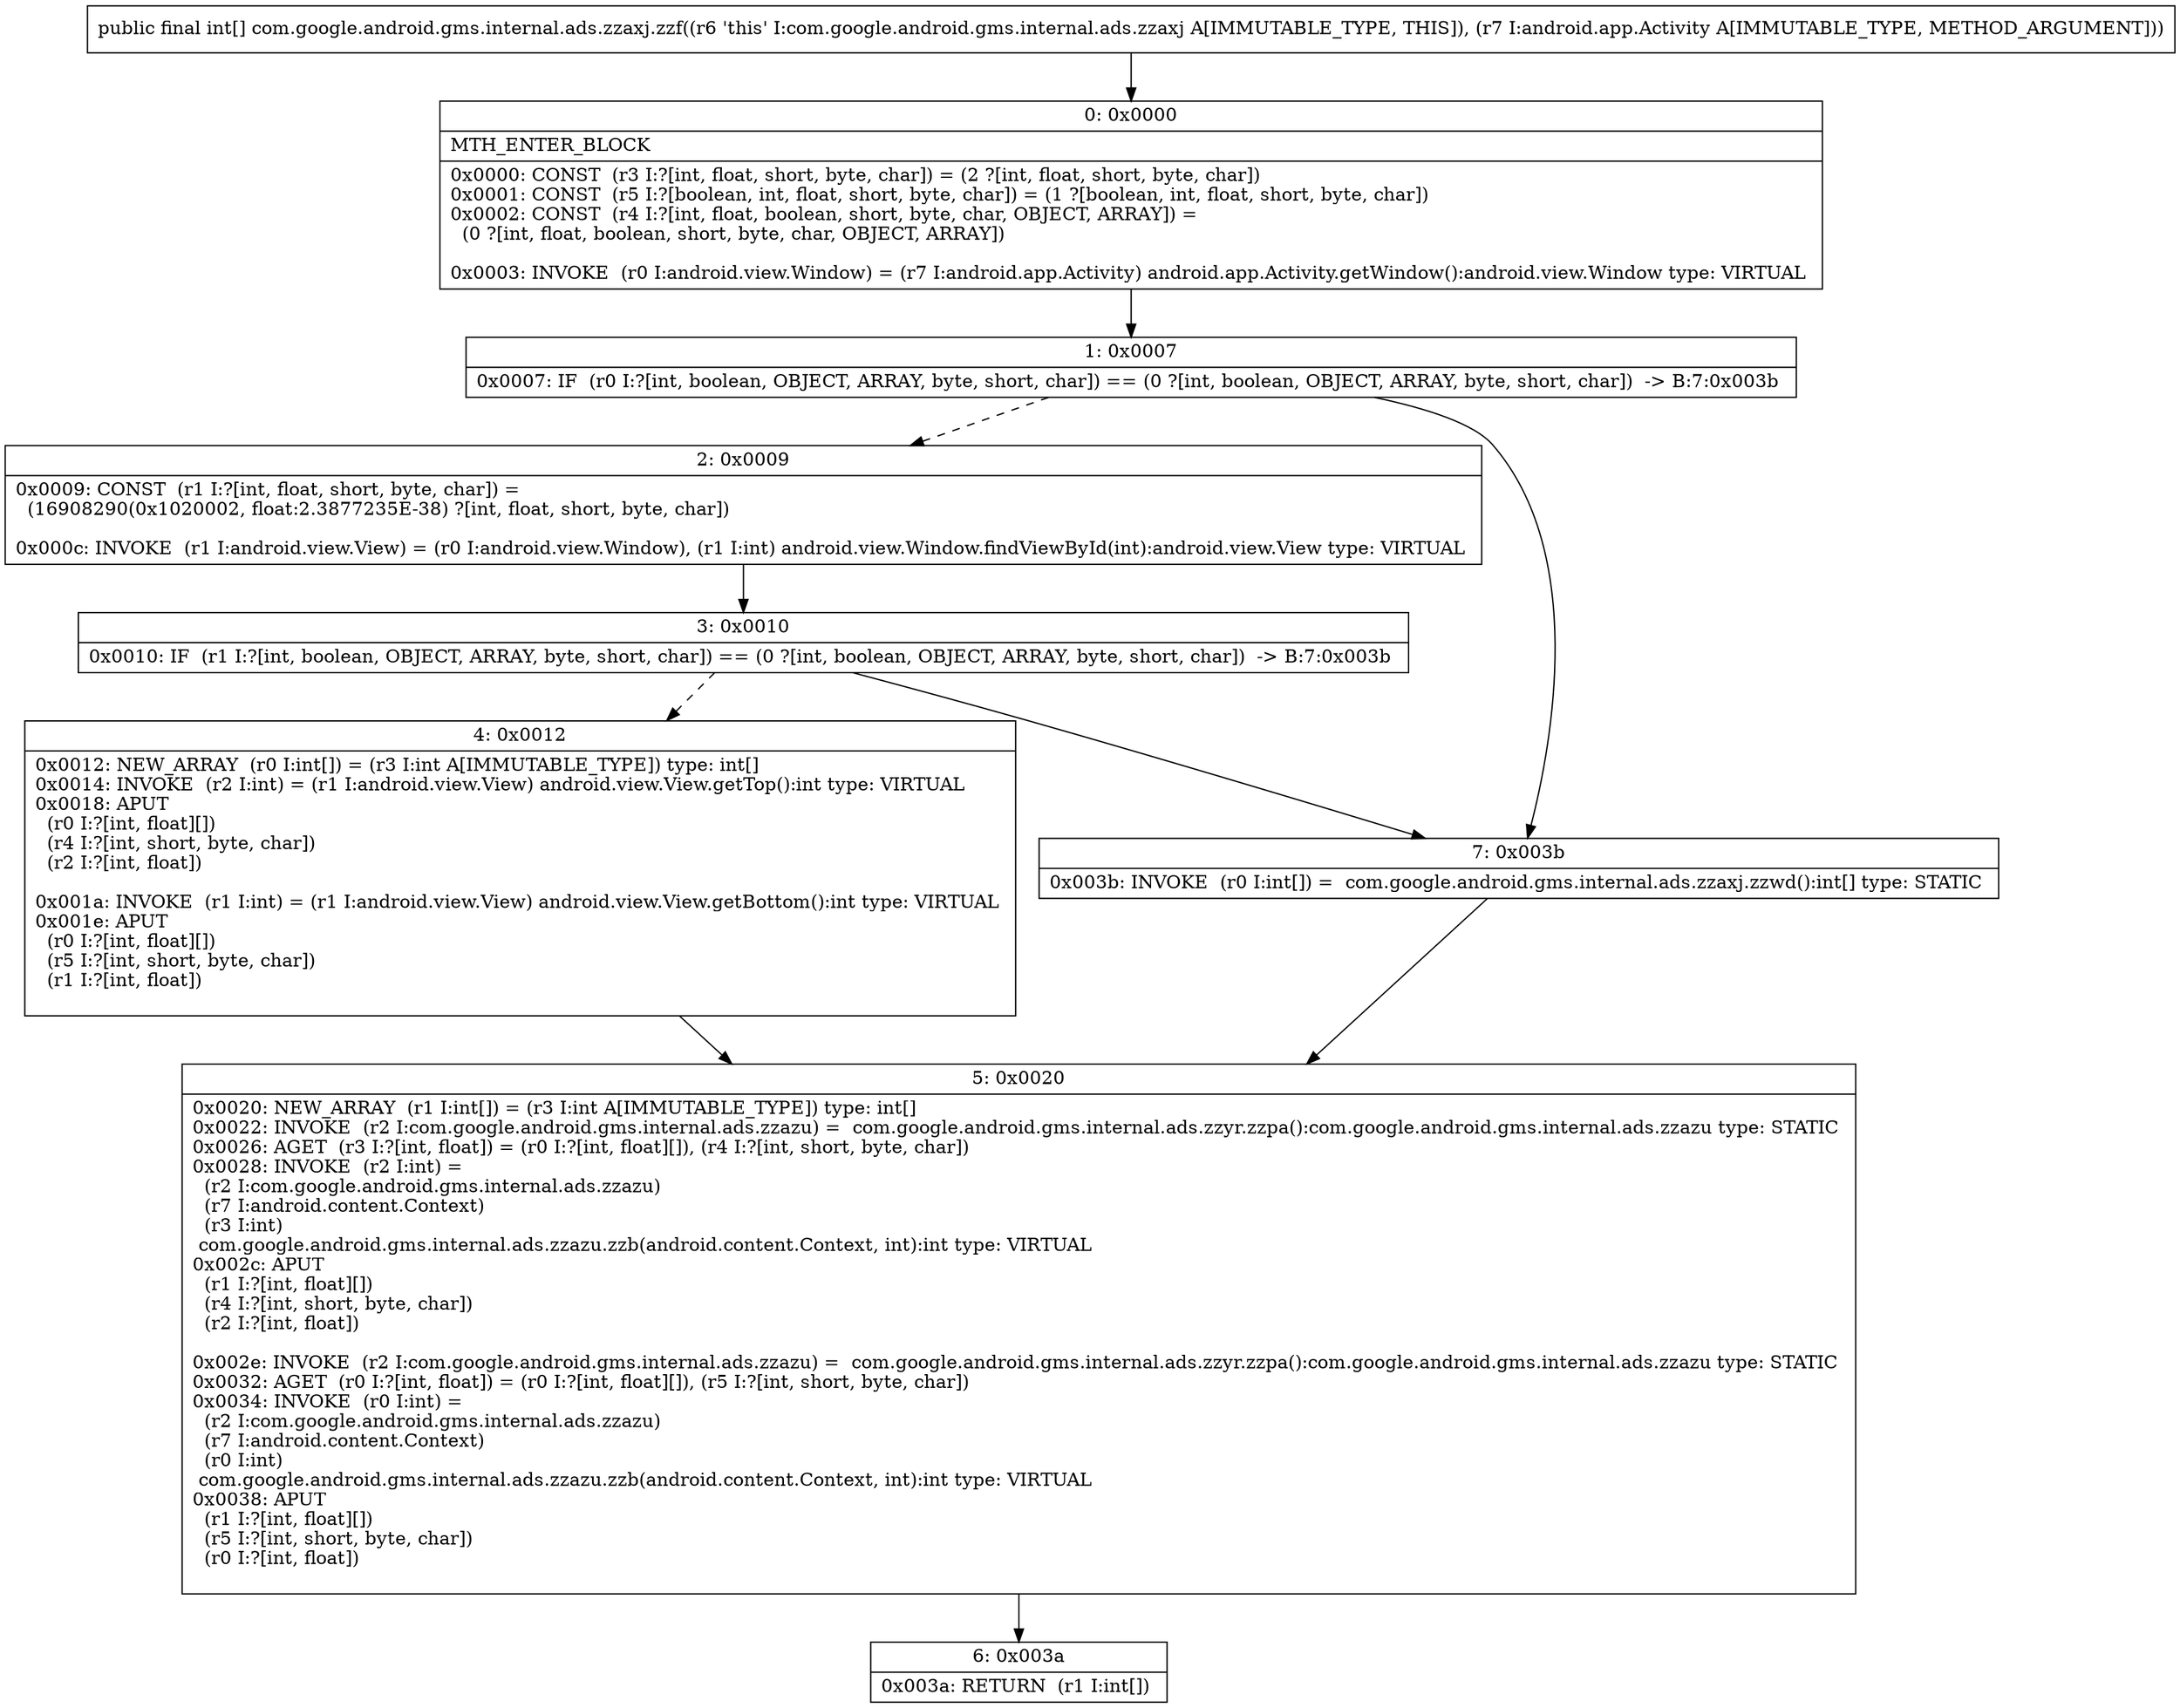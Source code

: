 digraph "CFG forcom.google.android.gms.internal.ads.zzaxj.zzf(Landroid\/app\/Activity;)[I" {
Node_0 [shape=record,label="{0\:\ 0x0000|MTH_ENTER_BLOCK\l|0x0000: CONST  (r3 I:?[int, float, short, byte, char]) = (2 ?[int, float, short, byte, char]) \l0x0001: CONST  (r5 I:?[boolean, int, float, short, byte, char]) = (1 ?[boolean, int, float, short, byte, char]) \l0x0002: CONST  (r4 I:?[int, float, boolean, short, byte, char, OBJECT, ARRAY]) = \l  (0 ?[int, float, boolean, short, byte, char, OBJECT, ARRAY])\l \l0x0003: INVOKE  (r0 I:android.view.Window) = (r7 I:android.app.Activity) android.app.Activity.getWindow():android.view.Window type: VIRTUAL \l}"];
Node_1 [shape=record,label="{1\:\ 0x0007|0x0007: IF  (r0 I:?[int, boolean, OBJECT, ARRAY, byte, short, char]) == (0 ?[int, boolean, OBJECT, ARRAY, byte, short, char])  \-\> B:7:0x003b \l}"];
Node_2 [shape=record,label="{2\:\ 0x0009|0x0009: CONST  (r1 I:?[int, float, short, byte, char]) = \l  (16908290(0x1020002, float:2.3877235E\-38) ?[int, float, short, byte, char])\l \l0x000c: INVOKE  (r1 I:android.view.View) = (r0 I:android.view.Window), (r1 I:int) android.view.Window.findViewById(int):android.view.View type: VIRTUAL \l}"];
Node_3 [shape=record,label="{3\:\ 0x0010|0x0010: IF  (r1 I:?[int, boolean, OBJECT, ARRAY, byte, short, char]) == (0 ?[int, boolean, OBJECT, ARRAY, byte, short, char])  \-\> B:7:0x003b \l}"];
Node_4 [shape=record,label="{4\:\ 0x0012|0x0012: NEW_ARRAY  (r0 I:int[]) = (r3 I:int A[IMMUTABLE_TYPE]) type: int[] \l0x0014: INVOKE  (r2 I:int) = (r1 I:android.view.View) android.view.View.getTop():int type: VIRTUAL \l0x0018: APUT  \l  (r0 I:?[int, float][])\l  (r4 I:?[int, short, byte, char])\l  (r2 I:?[int, float])\l \l0x001a: INVOKE  (r1 I:int) = (r1 I:android.view.View) android.view.View.getBottom():int type: VIRTUAL \l0x001e: APUT  \l  (r0 I:?[int, float][])\l  (r5 I:?[int, short, byte, char])\l  (r1 I:?[int, float])\l \l}"];
Node_5 [shape=record,label="{5\:\ 0x0020|0x0020: NEW_ARRAY  (r1 I:int[]) = (r3 I:int A[IMMUTABLE_TYPE]) type: int[] \l0x0022: INVOKE  (r2 I:com.google.android.gms.internal.ads.zzazu) =  com.google.android.gms.internal.ads.zzyr.zzpa():com.google.android.gms.internal.ads.zzazu type: STATIC \l0x0026: AGET  (r3 I:?[int, float]) = (r0 I:?[int, float][]), (r4 I:?[int, short, byte, char]) \l0x0028: INVOKE  (r2 I:int) = \l  (r2 I:com.google.android.gms.internal.ads.zzazu)\l  (r7 I:android.content.Context)\l  (r3 I:int)\l com.google.android.gms.internal.ads.zzazu.zzb(android.content.Context, int):int type: VIRTUAL \l0x002c: APUT  \l  (r1 I:?[int, float][])\l  (r4 I:?[int, short, byte, char])\l  (r2 I:?[int, float])\l \l0x002e: INVOKE  (r2 I:com.google.android.gms.internal.ads.zzazu) =  com.google.android.gms.internal.ads.zzyr.zzpa():com.google.android.gms.internal.ads.zzazu type: STATIC \l0x0032: AGET  (r0 I:?[int, float]) = (r0 I:?[int, float][]), (r5 I:?[int, short, byte, char]) \l0x0034: INVOKE  (r0 I:int) = \l  (r2 I:com.google.android.gms.internal.ads.zzazu)\l  (r7 I:android.content.Context)\l  (r0 I:int)\l com.google.android.gms.internal.ads.zzazu.zzb(android.content.Context, int):int type: VIRTUAL \l0x0038: APUT  \l  (r1 I:?[int, float][])\l  (r5 I:?[int, short, byte, char])\l  (r0 I:?[int, float])\l \l}"];
Node_6 [shape=record,label="{6\:\ 0x003a|0x003a: RETURN  (r1 I:int[]) \l}"];
Node_7 [shape=record,label="{7\:\ 0x003b|0x003b: INVOKE  (r0 I:int[]) =  com.google.android.gms.internal.ads.zzaxj.zzwd():int[] type: STATIC \l}"];
MethodNode[shape=record,label="{public final int[] com.google.android.gms.internal.ads.zzaxj.zzf((r6 'this' I:com.google.android.gms.internal.ads.zzaxj A[IMMUTABLE_TYPE, THIS]), (r7 I:android.app.Activity A[IMMUTABLE_TYPE, METHOD_ARGUMENT])) }"];
MethodNode -> Node_0;
Node_0 -> Node_1;
Node_1 -> Node_2[style=dashed];
Node_1 -> Node_7;
Node_2 -> Node_3;
Node_3 -> Node_4[style=dashed];
Node_3 -> Node_7;
Node_4 -> Node_5;
Node_5 -> Node_6;
Node_7 -> Node_5;
}

